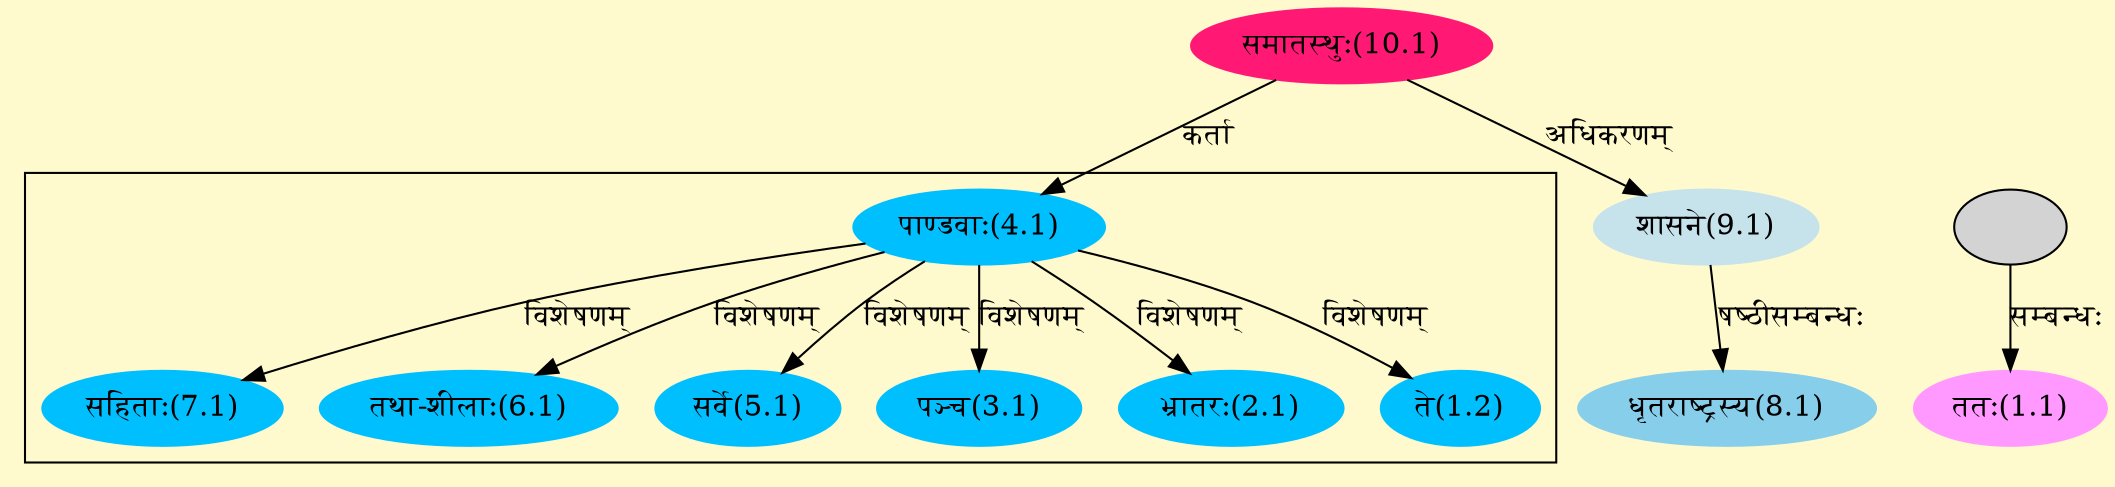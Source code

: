 digraph G{
rankdir=BT;
 compound=true;
 bgcolor="lemonchiffon1";

subgraph cluster_1{
Node1_2 [style=filled, color="#00BFFF" label = "ते(1.2)"]
Node4_1 [style=filled, color="#00BFFF" label = "पाण्डवाः(4.1)"]
Node2_1 [style=filled, color="#00BFFF" label = "भ्रातरः(2.1)"]
Node3_1 [style=filled, color="#00BFFF" label = "पञ्च(3.1)"]
Node5_1 [style=filled, color="#00BFFF" label = "सर्वे(5.1)"]
Node6_1 [style=filled, color="#00BFFF" label = "तथा-शीलाः(6.1)"]
Node7_1 [style=filled, color="#00BFFF" label = "सहिताः(7.1)"]

}
Node1_1 [style=filled, color="#FF99FF" label = "ततः(1.1)"]
Node11 [style=filled, color="" label = ""]
Node4_1 [style=filled, color="#00BFFF" label = "पाण्डवाः(4.1)"]
Node10_1 [style=filled, color="#FF1975" label = "समातस्थुः(10.1)"]
Node8_1 [style=filled, color="#87CEEB" label = "धृतराष्ट्रस्य(8.1)"]
Node9_1 [style=filled, color="#C6E2EB" label = "शासने(9.1)"]
/* Start of Relations section */

Node1_1 -> Node11 [  label="सम्बन्धः"  dir="back" ]
Node1_2 -> Node4_1 [  label="विशेषणम्"  dir="back" ]
Node2_1 -> Node4_1 [  label="विशेषणम्"  dir="back" ]
Node3_1 -> Node4_1 [  label="विशेषणम्"  dir="back" ]
Node4_1 -> Node10_1 [  label="कर्ता"  dir="back" ]
Node5_1 -> Node4_1 [  label="विशेषणम्"  dir="back" ]
Node6_1 -> Node4_1 [  label="विशेषणम्"  dir="back" ]
Node7_1 -> Node4_1 [  label="विशेषणम्"  dir="back" ]
Node8_1 -> Node9_1 [  label="षष्ठीसम्बन्धः"  dir="back" ]
Node9_1 -> Node10_1 [  label="अधिकरणम्"  dir="back" ]
}
